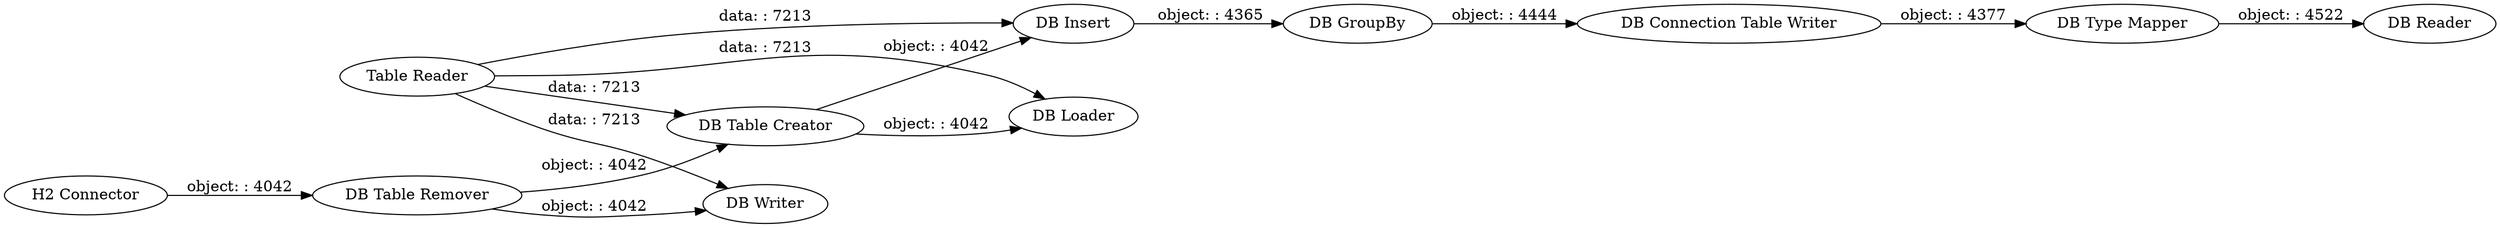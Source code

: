 digraph {
	"-3964507223946715492_101" [label="DB Reader"]
	"-3964507223946715492_77" [label="H2 Connector"]
	"-3964507223946715492_91" [label="DB Table Remover"]
	"-3964507223946715492_107" [label="DB Table Creator"]
	"-3964507223946715492_95" [label="DB Type Mapper"]
	"-3964507223946715492_106" [label="Table Reader"]
	"-3964507223946715492_102" [label="DB Writer"]
	"-3964507223946715492_93" [label="DB Connection Table Writer"]
	"-3964507223946715492_108" [label="DB Loader"]
	"-3964507223946715492_100" [label="DB GroupBy"]
	"-3964507223946715492_94" [label="DB Insert"]
	"-3964507223946715492_107" -> "-3964507223946715492_108" [label="object: : 4042"]
	"-3964507223946715492_106" -> "-3964507223946715492_107" [label="data: : 7213"]
	"-3964507223946715492_106" -> "-3964507223946715492_94" [label="data: : 7213"]
	"-3964507223946715492_95" -> "-3964507223946715492_101" [label="object: : 4522"]
	"-3964507223946715492_93" -> "-3964507223946715492_95" [label="object: : 4377"]
	"-3964507223946715492_77" -> "-3964507223946715492_91" [label="object: : 4042"]
	"-3964507223946715492_106" -> "-3964507223946715492_108" [label="data: : 7213"]
	"-3964507223946715492_100" -> "-3964507223946715492_93" [label="object: : 4444"]
	"-3964507223946715492_94" -> "-3964507223946715492_100" [label="object: : 4365"]
	"-3964507223946715492_107" -> "-3964507223946715492_94" [label="object: : 4042"]
	"-3964507223946715492_91" -> "-3964507223946715492_102" [label="object: : 4042"]
	"-3964507223946715492_91" -> "-3964507223946715492_107" [label="object: : 4042"]
	"-3964507223946715492_106" -> "-3964507223946715492_102" [label="data: : 7213"]
	rankdir=LR
}
